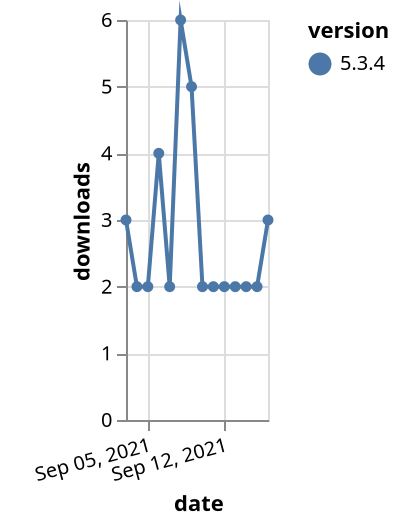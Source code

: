 {"$schema": "https://vega.github.io/schema/vega-lite/v5.json", "description": "A simple bar chart with embedded data.", "data": {"values": [{"date": "2021-09-03", "total": 3695, "delta": 3, "version": "5.3.4"}, {"date": "2021-09-04", "total": 3697, "delta": 2, "version": "5.3.4"}, {"date": "2021-09-05", "total": 3699, "delta": 2, "version": "5.3.4"}, {"date": "2021-09-06", "total": 3703, "delta": 4, "version": "5.3.4"}, {"date": "2021-09-07", "total": 3705, "delta": 2, "version": "5.3.4"}, {"date": "2021-09-08", "total": 3711, "delta": 6, "version": "5.3.4"}, {"date": "2021-09-09", "total": 3716, "delta": 5, "version": "5.3.4"}, {"date": "2021-09-10", "total": 3718, "delta": 2, "version": "5.3.4"}, {"date": "2021-09-11", "total": 3720, "delta": 2, "version": "5.3.4"}, {"date": "2021-09-12", "total": 3722, "delta": 2, "version": "5.3.4"}, {"date": "2021-09-13", "total": 3724, "delta": 2, "version": "5.3.4"}, {"date": "2021-09-14", "total": 3726, "delta": 2, "version": "5.3.4"}, {"date": "2021-09-15", "total": 3728, "delta": 2, "version": "5.3.4"}, {"date": "2021-09-16", "total": 3731, "delta": 3, "version": "5.3.4"}]}, "width": "container", "mark": {"type": "line", "point": {"filled": true}}, "encoding": {"x": {"field": "date", "type": "temporal", "timeUnit": "yearmonthdate", "title": "date", "axis": {"labelAngle": -15}}, "y": {"field": "delta", "type": "quantitative", "title": "downloads"}, "color": {"field": "version", "type": "nominal"}, "tooltip": {"field": "delta"}}}